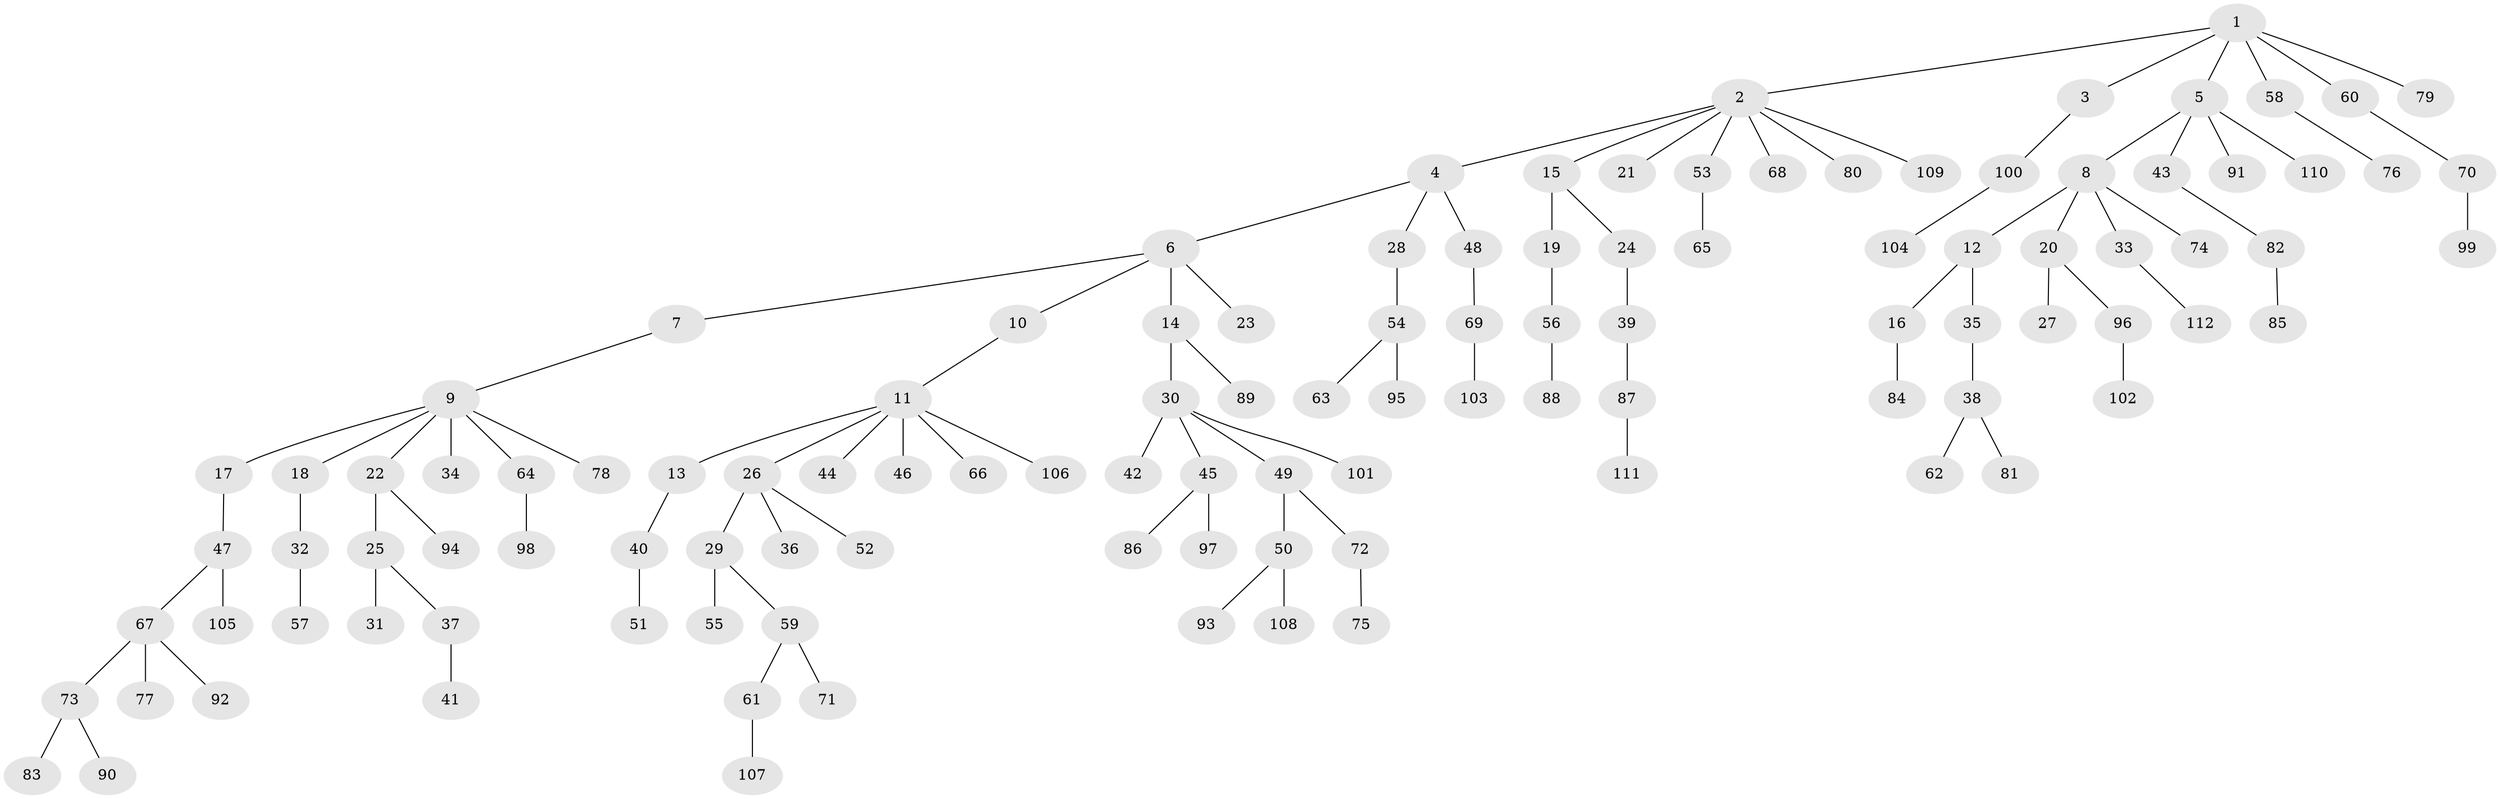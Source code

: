 // Generated by graph-tools (version 1.1) at 2025/53/03/09/25 04:53:25]
// undirected, 112 vertices, 111 edges
graph export_dot {
graph [start="1"]
  node [color=gray90,style=filled];
  1;
  2;
  3;
  4;
  5;
  6;
  7;
  8;
  9;
  10;
  11;
  12;
  13;
  14;
  15;
  16;
  17;
  18;
  19;
  20;
  21;
  22;
  23;
  24;
  25;
  26;
  27;
  28;
  29;
  30;
  31;
  32;
  33;
  34;
  35;
  36;
  37;
  38;
  39;
  40;
  41;
  42;
  43;
  44;
  45;
  46;
  47;
  48;
  49;
  50;
  51;
  52;
  53;
  54;
  55;
  56;
  57;
  58;
  59;
  60;
  61;
  62;
  63;
  64;
  65;
  66;
  67;
  68;
  69;
  70;
  71;
  72;
  73;
  74;
  75;
  76;
  77;
  78;
  79;
  80;
  81;
  82;
  83;
  84;
  85;
  86;
  87;
  88;
  89;
  90;
  91;
  92;
  93;
  94;
  95;
  96;
  97;
  98;
  99;
  100;
  101;
  102;
  103;
  104;
  105;
  106;
  107;
  108;
  109;
  110;
  111;
  112;
  1 -- 2;
  1 -- 3;
  1 -- 5;
  1 -- 58;
  1 -- 60;
  1 -- 79;
  2 -- 4;
  2 -- 15;
  2 -- 21;
  2 -- 53;
  2 -- 68;
  2 -- 80;
  2 -- 109;
  3 -- 100;
  4 -- 6;
  4 -- 28;
  4 -- 48;
  5 -- 8;
  5 -- 43;
  5 -- 91;
  5 -- 110;
  6 -- 7;
  6 -- 10;
  6 -- 14;
  6 -- 23;
  7 -- 9;
  8 -- 12;
  8 -- 20;
  8 -- 33;
  8 -- 74;
  9 -- 17;
  9 -- 18;
  9 -- 22;
  9 -- 34;
  9 -- 64;
  9 -- 78;
  10 -- 11;
  11 -- 13;
  11 -- 26;
  11 -- 44;
  11 -- 46;
  11 -- 66;
  11 -- 106;
  12 -- 16;
  12 -- 35;
  13 -- 40;
  14 -- 30;
  14 -- 89;
  15 -- 19;
  15 -- 24;
  16 -- 84;
  17 -- 47;
  18 -- 32;
  19 -- 56;
  20 -- 27;
  20 -- 96;
  22 -- 25;
  22 -- 94;
  24 -- 39;
  25 -- 31;
  25 -- 37;
  26 -- 29;
  26 -- 36;
  26 -- 52;
  28 -- 54;
  29 -- 55;
  29 -- 59;
  30 -- 42;
  30 -- 45;
  30 -- 49;
  30 -- 101;
  32 -- 57;
  33 -- 112;
  35 -- 38;
  37 -- 41;
  38 -- 62;
  38 -- 81;
  39 -- 87;
  40 -- 51;
  43 -- 82;
  45 -- 86;
  45 -- 97;
  47 -- 67;
  47 -- 105;
  48 -- 69;
  49 -- 50;
  49 -- 72;
  50 -- 93;
  50 -- 108;
  53 -- 65;
  54 -- 63;
  54 -- 95;
  56 -- 88;
  58 -- 76;
  59 -- 61;
  59 -- 71;
  60 -- 70;
  61 -- 107;
  64 -- 98;
  67 -- 73;
  67 -- 77;
  67 -- 92;
  69 -- 103;
  70 -- 99;
  72 -- 75;
  73 -- 83;
  73 -- 90;
  82 -- 85;
  87 -- 111;
  96 -- 102;
  100 -- 104;
}
